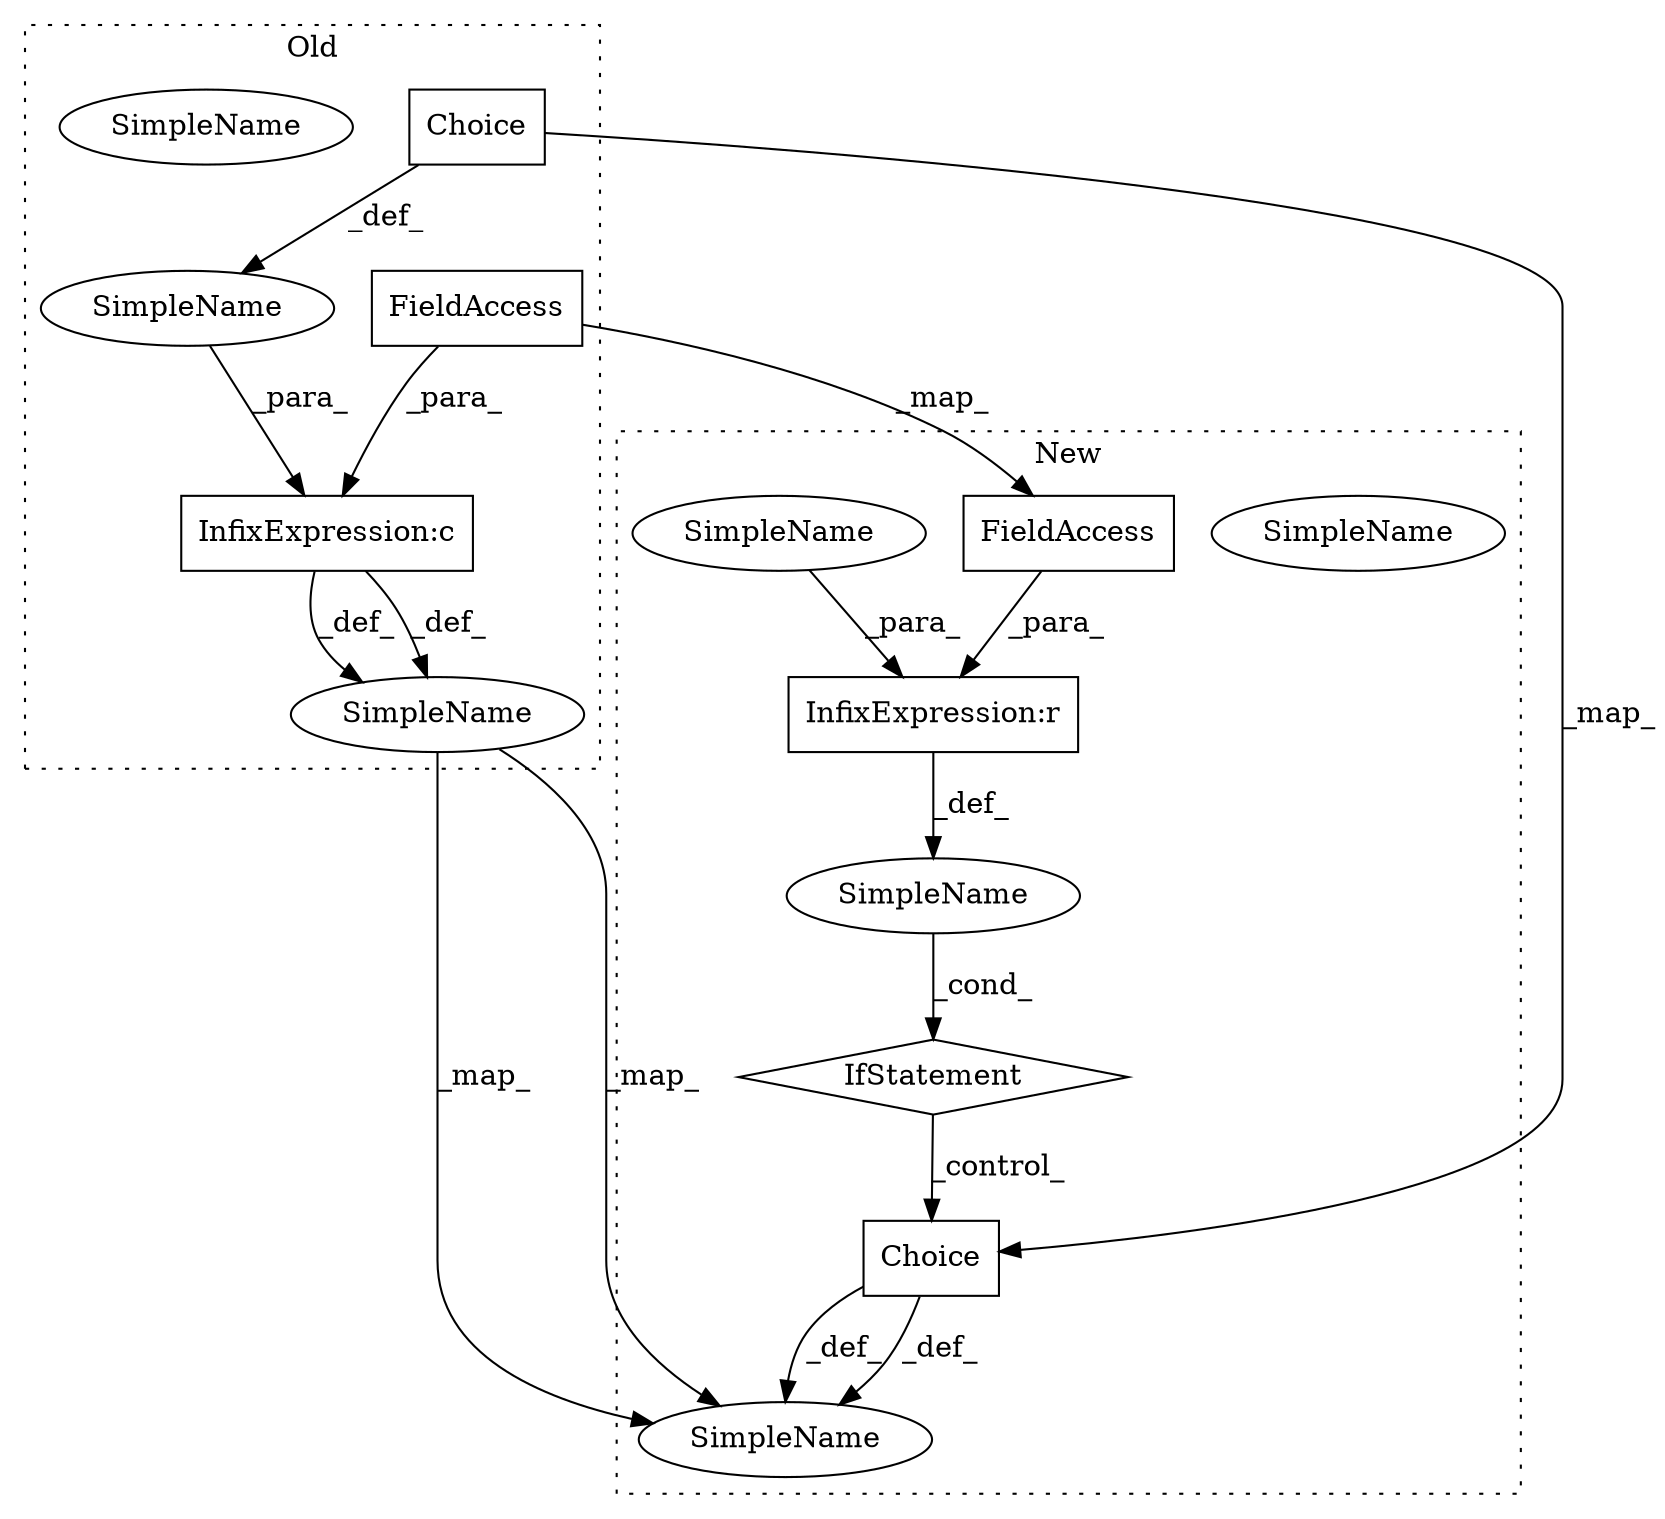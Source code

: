 digraph G {
subgraph cluster0 {
1 [label="Choice" a="32" s="3226,3275" l="7,1" shape="box"];
3 [label="SimpleName" a="42" s="3188" l="12" shape="ellipse"];
6 [label="SimpleName" a="42" s="3188" l="12" shape="ellipse"];
7 [label="SimpleName" a="42" s="" l="" shape="ellipse"];
8 [label="InfixExpression:c" a="27" s="3219" l="4" shape="box"];
11 [label="FieldAccess" a="22" s="3202" l="17" shape="box"];
label = "Old";
style="dotted";
}
subgraph cluster1 {
2 [label="Choice" a="32" s="3378,3427" l="7,1" shape="box"];
4 [label="SimpleName" a="42" s="3362" l="12" shape="ellipse"];
5 [label="SimpleName" a="42" s="3362" l="12" shape="ellipse"];
9 [label="InfixExpression:r" a="27" s="3292" l="4" shape="box"];
10 [label="FieldAccess" a="22" s="3275" l="17" shape="box"];
12 [label="IfStatement" a="25" s="3271,3300" l="4,2" shape="diamond"];
13 [label="SimpleName" a="42" s="" l="" shape="ellipse"];
14 [label="SimpleName" a="42" s="3296" l="4" shape="ellipse"];
label = "New";
style="dotted";
}
1 -> 2 [label="_map_"];
1 -> 7 [label="_def_"];
2 -> 5 [label="_def_"];
2 -> 5 [label="_def_"];
6 -> 5 [label="_map_"];
6 -> 5 [label="_map_"];
7 -> 8 [label="_para_"];
8 -> 6 [label="_def_"];
8 -> 6 [label="_def_"];
9 -> 13 [label="_def_"];
10 -> 9 [label="_para_"];
11 -> 10 [label="_map_"];
11 -> 8 [label="_para_"];
12 -> 2 [label="_control_"];
13 -> 12 [label="_cond_"];
14 -> 9 [label="_para_"];
}